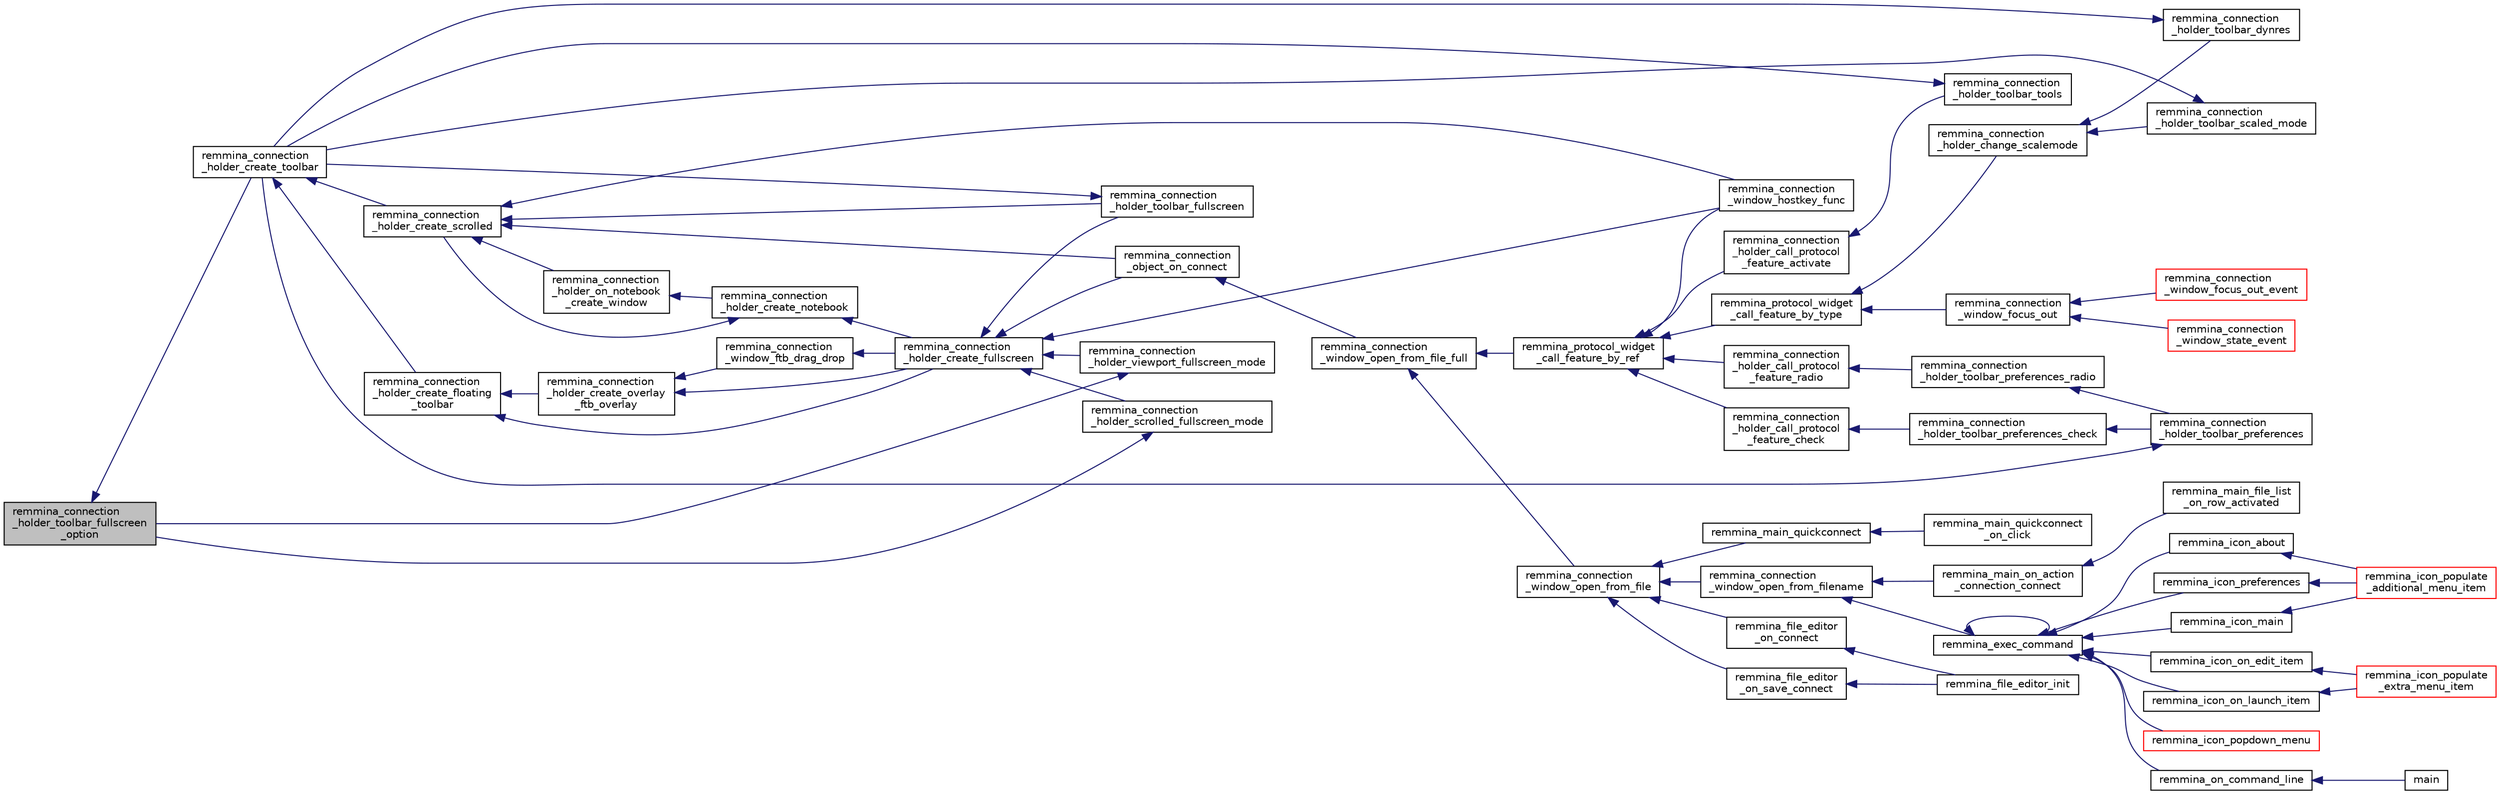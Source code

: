 digraph "remmina_connection_holder_toolbar_fullscreen_option"
{
  edge [fontname="Helvetica",fontsize="10",labelfontname="Helvetica",labelfontsize="10"];
  node [fontname="Helvetica",fontsize="10",shape=record];
  rankdir="LR";
  Node7396 [label="remmina_connection\l_holder_toolbar_fullscreen\l_option",height=0.2,width=0.4,color="black", fillcolor="grey75", style="filled", fontcolor="black"];
  Node7396 -> Node7397 [dir="back",color="midnightblue",fontsize="10",style="solid",fontname="Helvetica"];
  Node7397 [label="remmina_connection\l_holder_create_toolbar",height=0.2,width=0.4,color="black", fillcolor="white", style="filled",URL="$remmina__connection__window_8c.html#af8138da72278e9e9000276e08a6fd984"];
  Node7397 -> Node7398 [dir="back",color="midnightblue",fontsize="10",style="solid",fontname="Helvetica"];
  Node7398 [label="remmina_connection\l_holder_create_floating\l_toolbar",height=0.2,width=0.4,color="black", fillcolor="white", style="filled",URL="$remmina__connection__window_8c.html#a967dca6c1876afc3e6bcb763f9709d43"];
  Node7398 -> Node7399 [dir="back",color="midnightblue",fontsize="10",style="solid",fontname="Helvetica"];
  Node7399 [label="remmina_connection\l_holder_create_overlay\l_ftb_overlay",height=0.2,width=0.4,color="black", fillcolor="white", style="filled",URL="$remmina__connection__window_8c.html#ab2edcb806312b3367c70fbb13c383ae0"];
  Node7399 -> Node7400 [dir="back",color="midnightblue",fontsize="10",style="solid",fontname="Helvetica"];
  Node7400 [label="remmina_connection\l_window_ftb_drag_drop",height=0.2,width=0.4,color="black", fillcolor="white", style="filled",URL="$remmina__connection__window_8c.html#a15c9b2bd929f8f2bb64d0bb6fa60f067"];
  Node7400 -> Node7401 [dir="back",color="midnightblue",fontsize="10",style="solid",fontname="Helvetica"];
  Node7401 [label="remmina_connection\l_holder_create_fullscreen",height=0.2,width=0.4,color="black", fillcolor="white", style="filled",URL="$remmina__connection__window_8c.html#ae67ca4d276339723c1ff87fc224eaccf"];
  Node7401 -> Node7402 [dir="back",color="midnightblue",fontsize="10",style="solid",fontname="Helvetica"];
  Node7402 [label="remmina_connection\l_holder_toolbar_fullscreen",height=0.2,width=0.4,color="black", fillcolor="white", style="filled",URL="$remmina__connection__window_8c.html#a02ac20f50f1b7b816bd7208127efdbee"];
  Node7402 -> Node7397 [dir="back",color="midnightblue",fontsize="10",style="solid",fontname="Helvetica"];
  Node7401 -> Node7403 [dir="back",color="midnightblue",fontsize="10",style="solid",fontname="Helvetica"];
  Node7403 [label="remmina_connection\l_holder_viewport_fullscreen_mode",height=0.2,width=0.4,color="black", fillcolor="white", style="filled",URL="$remmina__connection__window_8c.html#a0e99d0ff8c39f2c6de508eee9ef498c5"];
  Node7403 -> Node7396 [dir="back",color="midnightblue",fontsize="10",style="solid",fontname="Helvetica"];
  Node7401 -> Node7404 [dir="back",color="midnightblue",fontsize="10",style="solid",fontname="Helvetica"];
  Node7404 [label="remmina_connection\l_holder_scrolled_fullscreen_mode",height=0.2,width=0.4,color="black", fillcolor="white", style="filled",URL="$remmina__connection__window_8c.html#aa25cae5c0e15e13b817b925e42a044a9"];
  Node7404 -> Node7396 [dir="back",color="midnightblue",fontsize="10",style="solid",fontname="Helvetica"];
  Node7401 -> Node7405 [dir="back",color="midnightblue",fontsize="10",style="solid",fontname="Helvetica"];
  Node7405 [label="remmina_connection\l_window_hostkey_func",height=0.2,width=0.4,color="black", fillcolor="white", style="filled",URL="$remmina__connection__window_8c.html#abef663d930076deb3105f86dabe2a9c3"];
  Node7401 -> Node7406 [dir="back",color="midnightblue",fontsize="10",style="solid",fontname="Helvetica"];
  Node7406 [label="remmina_connection\l_object_on_connect",height=0.2,width=0.4,color="black", fillcolor="white", style="filled",URL="$remmina__connection__window_8c.html#a0ad685a873ecef95ec13caba17e0c22e"];
  Node7406 -> Node7407 [dir="back",color="midnightblue",fontsize="10",style="solid",fontname="Helvetica"];
  Node7407 [label="remmina_connection\l_window_open_from_file_full",height=0.2,width=0.4,color="black", fillcolor="white", style="filled",URL="$remmina__connection__window_8h.html#adbf2b670ca3bae96a99cb0b36021a961"];
  Node7407 -> Node7408 [dir="back",color="midnightblue",fontsize="10",style="solid",fontname="Helvetica"];
  Node7408 [label="remmina_connection\l_window_open_from_file",height=0.2,width=0.4,color="black", fillcolor="white", style="filled",URL="$remmina__connection__window_8h.html#a1c7f722a89609523cc4de079cc82f23c"];
  Node7408 -> Node7409 [dir="back",color="midnightblue",fontsize="10",style="solid",fontname="Helvetica"];
  Node7409 [label="remmina_connection\l_window_open_from_filename",height=0.2,width=0.4,color="black", fillcolor="white", style="filled",URL="$remmina__connection__window_8h.html#ab0ed27ef360efc7d92906cbabf9da5db"];
  Node7409 -> Node7410 [dir="back",color="midnightblue",fontsize="10",style="solid",fontname="Helvetica"];
  Node7410 [label="remmina_exec_command",height=0.2,width=0.4,color="black", fillcolor="white", style="filled",URL="$remmina__exec_8h.html#a424cabdcff647797061e7482049d62a7"];
  Node7410 -> Node7411 [dir="back",color="midnightblue",fontsize="10",style="solid",fontname="Helvetica"];
  Node7411 [label="remmina_on_command_line",height=0.2,width=0.4,color="black", fillcolor="white", style="filled",URL="$remmina_8c.html#aeb286fc5bd52ab5382ab8cb495dc2914"];
  Node7411 -> Node7412 [dir="back",color="midnightblue",fontsize="10",style="solid",fontname="Helvetica"];
  Node7412 [label="main",height=0.2,width=0.4,color="black", fillcolor="white", style="filled",URL="$remmina_8c.html#a0ddf1224851353fc92bfbff6f499fa97"];
  Node7410 -> Node7410 [dir="back",color="midnightblue",fontsize="10",style="solid",fontname="Helvetica"];
  Node7410 -> Node7413 [dir="back",color="midnightblue",fontsize="10",style="solid",fontname="Helvetica"];
  Node7413 [label="remmina_icon_main",height=0.2,width=0.4,color="black", fillcolor="white", style="filled",URL="$remmina__icon_8c.html#a920476110ab6410c8fc8cf734109e497"];
  Node7413 -> Node7414 [dir="back",color="midnightblue",fontsize="10",style="solid",fontname="Helvetica"];
  Node7414 [label="remmina_icon_populate\l_additional_menu_item",height=0.2,width=0.4,color="red", fillcolor="white", style="filled",URL="$remmina__icon_8c.html#a8aaf73ed94cf20dcce1c7be26262cb56"];
  Node7410 -> Node7424 [dir="back",color="midnightblue",fontsize="10",style="solid",fontname="Helvetica"];
  Node7424 [label="remmina_icon_preferences",height=0.2,width=0.4,color="black", fillcolor="white", style="filled",URL="$remmina__icon_8c.html#ad3b0e3d12e4854eae05b1afea19da404"];
  Node7424 -> Node7414 [dir="back",color="midnightblue",fontsize="10",style="solid",fontname="Helvetica"];
  Node7410 -> Node7425 [dir="back",color="midnightblue",fontsize="10",style="solid",fontname="Helvetica"];
  Node7425 [label="remmina_icon_about",height=0.2,width=0.4,color="black", fillcolor="white", style="filled",URL="$remmina__icon_8c.html#a5cdf1958ef01e49889bcee2e90e2cf71"];
  Node7425 -> Node7414 [dir="back",color="midnightblue",fontsize="10",style="solid",fontname="Helvetica"];
  Node7410 -> Node7426 [dir="back",color="midnightblue",fontsize="10",style="solid",fontname="Helvetica"];
  Node7426 [label="remmina_icon_on_launch_item",height=0.2,width=0.4,color="black", fillcolor="white", style="filled",URL="$remmina__icon_8c.html#ad1699688680e12abcfd5c74dd2f76d83"];
  Node7426 -> Node7427 [dir="back",color="midnightblue",fontsize="10",style="solid",fontname="Helvetica"];
  Node7427 [label="remmina_icon_populate\l_extra_menu_item",height=0.2,width=0.4,color="red", fillcolor="white", style="filled",URL="$remmina__icon_8c.html#a2847311861df3a2f1c8bbcd35cf3fd6f"];
  Node7410 -> Node7429 [dir="back",color="midnightblue",fontsize="10",style="solid",fontname="Helvetica"];
  Node7429 [label="remmina_icon_on_edit_item",height=0.2,width=0.4,color="black", fillcolor="white", style="filled",URL="$remmina__icon_8c.html#af8708120906a8dc41a7998ebf9ecd129"];
  Node7429 -> Node7427 [dir="back",color="midnightblue",fontsize="10",style="solid",fontname="Helvetica"];
  Node7410 -> Node7430 [dir="back",color="midnightblue",fontsize="10",style="solid",fontname="Helvetica"];
  Node7430 [label="remmina_icon_popdown_menu",height=0.2,width=0.4,color="red", fillcolor="white", style="filled",URL="$remmina__icon_8c.html#a444be76e3c3a065279c5f9abc7fae833"];
  Node7409 -> Node7431 [dir="back",color="midnightblue",fontsize="10",style="solid",fontname="Helvetica"];
  Node7431 [label="remmina_main_on_action\l_connection_connect",height=0.2,width=0.4,color="black", fillcolor="white", style="filled",URL="$remmina__main_8c.html#ae023d1cb099a4f7bee79f13760566cbf"];
  Node7431 -> Node7432 [dir="back",color="midnightblue",fontsize="10",style="solid",fontname="Helvetica"];
  Node7432 [label="remmina_main_file_list\l_on_row_activated",height=0.2,width=0.4,color="black", fillcolor="white", style="filled",URL="$remmina__main_8c.html#aba1a89a2400c5cc8373c6bd34602ac10"];
  Node7408 -> Node7433 [dir="back",color="midnightblue",fontsize="10",style="solid",fontname="Helvetica"];
  Node7433 [label="remmina_file_editor\l_on_connect",height=0.2,width=0.4,color="black", fillcolor="white", style="filled",URL="$remmina__file__editor_8c.html#a73b8581fd1fd77532b748d91a2951f25"];
  Node7433 -> Node7417 [dir="back",color="midnightblue",fontsize="10",style="solid",fontname="Helvetica"];
  Node7417 [label="remmina_file_editor_init",height=0.2,width=0.4,color="black", fillcolor="white", style="filled",URL="$remmina__file__editor_8c.html#a9afd8d41c66f547320930eb331f3124d"];
  Node7408 -> Node7418 [dir="back",color="midnightblue",fontsize="10",style="solid",fontname="Helvetica"];
  Node7418 [label="remmina_file_editor\l_on_save_connect",height=0.2,width=0.4,color="black", fillcolor="white", style="filled",URL="$remmina__file__editor_8c.html#a57224f3f69f04f398de563b71be6b18e"];
  Node7418 -> Node7417 [dir="back",color="midnightblue",fontsize="10",style="solid",fontname="Helvetica"];
  Node7408 -> Node7434 [dir="back",color="midnightblue",fontsize="10",style="solid",fontname="Helvetica"];
  Node7434 [label="remmina_main_quickconnect",height=0.2,width=0.4,color="black", fillcolor="white", style="filled",URL="$remmina__main_8c.html#a802458852abacebfb16f1f4295806a01"];
  Node7434 -> Node7435 [dir="back",color="midnightblue",fontsize="10",style="solid",fontname="Helvetica"];
  Node7435 [label="remmina_main_quickconnect\l_on_click",height=0.2,width=0.4,color="black", fillcolor="white", style="filled",URL="$remmina__main_8c.html#a210e9e04c7c97cc86412044de31f659d"];
  Node7407 -> Node7436 [dir="back",color="midnightblue",fontsize="10",style="solid",fontname="Helvetica"];
  Node7436 [label="remmina_protocol_widget\l_call_feature_by_ref",height=0.2,width=0.4,color="black", fillcolor="white", style="filled",URL="$remmina__protocol__widget_8h.html#a605b69a9aa4393024369cc5070488692"];
  Node7436 -> Node7437 [dir="back",color="midnightblue",fontsize="10",style="solid",fontname="Helvetica"];
  Node7437 [label="remmina_connection\l_holder_call_protocol\l_feature_radio",height=0.2,width=0.4,color="black", fillcolor="white", style="filled",URL="$remmina__connection__window_8c.html#a86280cb973101817f7410af393bc2f98"];
  Node7437 -> Node7438 [dir="back",color="midnightblue",fontsize="10",style="solid",fontname="Helvetica"];
  Node7438 [label="remmina_connection\l_holder_toolbar_preferences_radio",height=0.2,width=0.4,color="black", fillcolor="white", style="filled",URL="$remmina__connection__window_8c.html#a1ddab4aacc284c606ab237eae9c0b5a9"];
  Node7438 -> Node7439 [dir="back",color="midnightblue",fontsize="10",style="solid",fontname="Helvetica"];
  Node7439 [label="remmina_connection\l_holder_toolbar_preferences",height=0.2,width=0.4,color="black", fillcolor="white", style="filled",URL="$remmina__connection__window_8c.html#a78ec7d6e66d6e6569c1a9a0230c74bc8"];
  Node7439 -> Node7397 [dir="back",color="midnightblue",fontsize="10",style="solid",fontname="Helvetica"];
  Node7436 -> Node7440 [dir="back",color="midnightblue",fontsize="10",style="solid",fontname="Helvetica"];
  Node7440 [label="remmina_connection\l_holder_call_protocol\l_feature_check",height=0.2,width=0.4,color="black", fillcolor="white", style="filled",URL="$remmina__connection__window_8c.html#a8d924ded7fe147df8b5f113e2fb1d6e7"];
  Node7440 -> Node7441 [dir="back",color="midnightblue",fontsize="10",style="solid",fontname="Helvetica"];
  Node7441 [label="remmina_connection\l_holder_toolbar_preferences_check",height=0.2,width=0.4,color="black", fillcolor="white", style="filled",URL="$remmina__connection__window_8c.html#ada0dce340f5f1484c496a2357e8a2c69"];
  Node7441 -> Node7439 [dir="back",color="midnightblue",fontsize="10",style="solid",fontname="Helvetica"];
  Node7436 -> Node7442 [dir="back",color="midnightblue",fontsize="10",style="solid",fontname="Helvetica"];
  Node7442 [label="remmina_connection\l_holder_call_protocol\l_feature_activate",height=0.2,width=0.4,color="black", fillcolor="white", style="filled",URL="$remmina__connection__window_8c.html#a4507b43c6fd10bc68d9512c6b253a552"];
  Node7442 -> Node7443 [dir="back",color="midnightblue",fontsize="10",style="solid",fontname="Helvetica"];
  Node7443 [label="remmina_connection\l_holder_toolbar_tools",height=0.2,width=0.4,color="black", fillcolor="white", style="filled",URL="$remmina__connection__window_8c.html#a51cc0b2274049920f67c71047bd76213"];
  Node7443 -> Node7397 [dir="back",color="midnightblue",fontsize="10",style="solid",fontname="Helvetica"];
  Node7436 -> Node7405 [dir="back",color="midnightblue",fontsize="10",style="solid",fontname="Helvetica"];
  Node7436 -> Node7444 [dir="back",color="midnightblue",fontsize="10",style="solid",fontname="Helvetica"];
  Node7444 [label="remmina_protocol_widget\l_call_feature_by_type",height=0.2,width=0.4,color="black", fillcolor="white", style="filled",URL="$remmina__protocol__widget_8h.html#a6a630e96e5b914d60d678ae8eaad4cd9"];
  Node7444 -> Node7445 [dir="back",color="midnightblue",fontsize="10",style="solid",fontname="Helvetica"];
  Node7445 [label="remmina_connection\l_holder_change_scalemode",height=0.2,width=0.4,color="black", fillcolor="white", style="filled",URL="$remmina__connection__window_8c.html#a5565ebedf82eb9f2d54b7f447b4c930e"];
  Node7445 -> Node7446 [dir="back",color="midnightblue",fontsize="10",style="solid",fontname="Helvetica"];
  Node7446 [label="remmina_connection\l_holder_toolbar_dynres",height=0.2,width=0.4,color="black", fillcolor="white", style="filled",URL="$remmina__connection__window_8c.html#a576e3800c7371f63b27e3832848ac4e5"];
  Node7446 -> Node7397 [dir="back",color="midnightblue",fontsize="10",style="solid",fontname="Helvetica"];
  Node7445 -> Node7447 [dir="back",color="midnightblue",fontsize="10",style="solid",fontname="Helvetica"];
  Node7447 [label="remmina_connection\l_holder_toolbar_scaled_mode",height=0.2,width=0.4,color="black", fillcolor="white", style="filled",URL="$remmina__connection__window_8c.html#ad6136dd7c0867a5a5f1c0b0645632ee4"];
  Node7447 -> Node7397 [dir="back",color="midnightblue",fontsize="10",style="solid",fontname="Helvetica"];
  Node7444 -> Node7448 [dir="back",color="midnightblue",fontsize="10",style="solid",fontname="Helvetica"];
  Node7448 [label="remmina_connection\l_window_focus_out",height=0.2,width=0.4,color="black", fillcolor="white", style="filled",URL="$remmina__connection__window_8c.html#a8c242e0a7ee57ed79099c330d696b43f"];
  Node7448 -> Node7449 [dir="back",color="midnightblue",fontsize="10",style="solid",fontname="Helvetica"];
  Node7449 [label="remmina_connection\l_window_focus_out_event",height=0.2,width=0.4,color="red", fillcolor="white", style="filled",URL="$remmina__connection__window_8c.html#a539828a1dd435bee083d82136691176c"];
  Node7448 -> Node7454 [dir="back",color="midnightblue",fontsize="10",style="solid",fontname="Helvetica"];
  Node7454 [label="remmina_connection\l_window_state_event",height=0.2,width=0.4,color="red", fillcolor="white", style="filled",URL="$remmina__connection__window_8c.html#a174d5b1e983a96c98aae2e8078f462bd"];
  Node7399 -> Node7401 [dir="back",color="midnightblue",fontsize="10",style="solid",fontname="Helvetica"];
  Node7398 -> Node7401 [dir="back",color="midnightblue",fontsize="10",style="solid",fontname="Helvetica"];
  Node7397 -> Node7451 [dir="back",color="midnightblue",fontsize="10",style="solid",fontname="Helvetica"];
  Node7451 [label="remmina_connection\l_holder_create_scrolled",height=0.2,width=0.4,color="black", fillcolor="white", style="filled",URL="$remmina__connection__window_8c.html#a57b3656c37df65d276ddd50a16906dc7"];
  Node7451 -> Node7402 [dir="back",color="midnightblue",fontsize="10",style="solid",fontname="Helvetica"];
  Node7451 -> Node7452 [dir="back",color="midnightblue",fontsize="10",style="solid",fontname="Helvetica"];
  Node7452 [label="remmina_connection\l_holder_on_notebook\l_create_window",height=0.2,width=0.4,color="black", fillcolor="white", style="filled",URL="$remmina__connection__window_8c.html#a2f5fc595c1aad851962aa58e2009bcce"];
  Node7452 -> Node7453 [dir="back",color="midnightblue",fontsize="10",style="solid",fontname="Helvetica"];
  Node7453 [label="remmina_connection\l_holder_create_notebook",height=0.2,width=0.4,color="black", fillcolor="white", style="filled",URL="$remmina__connection__window_8c.html#ae616dc409c5775dc73d9a83c1f081705"];
  Node7453 -> Node7451 [dir="back",color="midnightblue",fontsize="10",style="solid",fontname="Helvetica"];
  Node7453 -> Node7401 [dir="back",color="midnightblue",fontsize="10",style="solid",fontname="Helvetica"];
  Node7451 -> Node7405 [dir="back",color="midnightblue",fontsize="10",style="solid",fontname="Helvetica"];
  Node7451 -> Node7406 [dir="back",color="midnightblue",fontsize="10",style="solid",fontname="Helvetica"];
}
